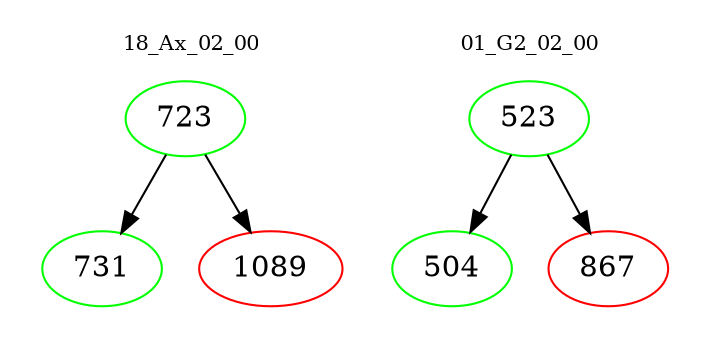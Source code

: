 digraph{
subgraph cluster_0 {
color = white
label = "18_Ax_02_00";
fontsize=10;
T0_723 [label="723", color="green"]
T0_723 -> T0_731 [color="black"]
T0_731 [label="731", color="green"]
T0_723 -> T0_1089 [color="black"]
T0_1089 [label="1089", color="red"]
}
subgraph cluster_1 {
color = white
label = "01_G2_02_00";
fontsize=10;
T1_523 [label="523", color="green"]
T1_523 -> T1_504 [color="black"]
T1_504 [label="504", color="green"]
T1_523 -> T1_867 [color="black"]
T1_867 [label="867", color="red"]
}
}
